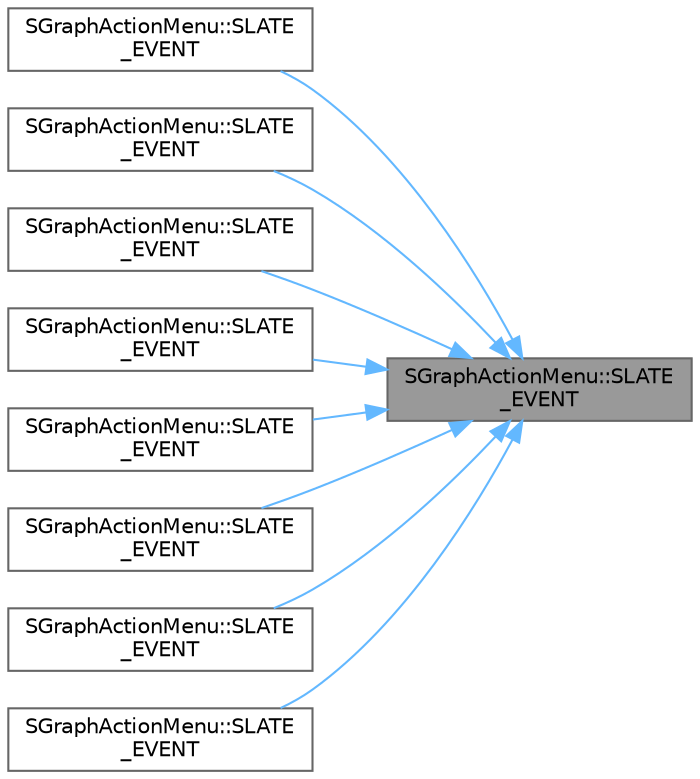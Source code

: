 digraph "SGraphActionMenu::SLATE_EVENT"
{
 // INTERACTIVE_SVG=YES
 // LATEX_PDF_SIZE
  bgcolor="transparent";
  edge [fontname=Helvetica,fontsize=10,labelfontname=Helvetica,labelfontsize=10];
  node [fontname=Helvetica,fontsize=10,shape=box,height=0.2,width=0.4];
  rankdir="RL";
  Node1 [id="Node000001",label="SGraphActionMenu::SLATE\l_EVENT",height=0.2,width=0.4,color="gray40", fillcolor="grey60", style="filled", fontcolor="black",tooltip=" "];
  Node1 -> Node2 [id="edge1_Node000001_Node000002",dir="back",color="steelblue1",style="solid",tooltip=" "];
  Node2 [id="Node000002",label="SGraphActionMenu::SLATE\l_EVENT",height=0.2,width=0.4,color="grey40", fillcolor="white", style="filled",URL="$d7/dc8/classSGraphActionMenu.html#a2cae60942c6296d993504211b097ed62",tooltip=" "];
  Node1 -> Node3 [id="edge2_Node000001_Node000003",dir="back",color="steelblue1",style="solid",tooltip=" "];
  Node3 [id="Node000003",label="SGraphActionMenu::SLATE\l_EVENT",height=0.2,width=0.4,color="grey40", fillcolor="white", style="filled",URL="$d7/dc8/classSGraphActionMenu.html#a6b530982bfe24d81e0f82a75668bc97a",tooltip=" "];
  Node1 -> Node4 [id="edge3_Node000001_Node000004",dir="back",color="steelblue1",style="solid",tooltip=" "];
  Node4 [id="Node000004",label="SGraphActionMenu::SLATE\l_EVENT",height=0.2,width=0.4,color="grey40", fillcolor="white", style="filled",URL="$d7/dc8/classSGraphActionMenu.html#a7ccc22e978c82ba59102f78b1e648eb6",tooltip=" "];
  Node1 -> Node5 [id="edge4_Node000001_Node000005",dir="back",color="steelblue1",style="solid",tooltip=" "];
  Node5 [id="Node000005",label="SGraphActionMenu::SLATE\l_EVENT",height=0.2,width=0.4,color="grey40", fillcolor="white", style="filled",URL="$d7/dc8/classSGraphActionMenu.html#adfe8d6e4c634c4d558cc60c45ab2d729",tooltip=" "];
  Node1 -> Node6 [id="edge5_Node000001_Node000006",dir="back",color="steelblue1",style="solid",tooltip=" "];
  Node6 [id="Node000006",label="SGraphActionMenu::SLATE\l_EVENT",height=0.2,width=0.4,color="grey40", fillcolor="white", style="filled",URL="$d7/dc8/classSGraphActionMenu.html#af4269381a9f128f936ab06f6c992b26e",tooltip=" "];
  Node1 -> Node7 [id="edge6_Node000001_Node000007",dir="back",color="steelblue1",style="solid",tooltip=" "];
  Node7 [id="Node000007",label="SGraphActionMenu::SLATE\l_EVENT",height=0.2,width=0.4,color="grey40", fillcolor="white", style="filled",URL="$d7/dc8/classSGraphActionMenu.html#a39f7db0e3b4945cceb55735601d369bf",tooltip=" "];
  Node1 -> Node8 [id="edge7_Node000001_Node000008",dir="back",color="steelblue1",style="solid",tooltip=" "];
  Node8 [id="Node000008",label="SGraphActionMenu::SLATE\l_EVENT",height=0.2,width=0.4,color="grey40", fillcolor="white", style="filled",URL="$d7/dc8/classSGraphActionMenu.html#a75f01aee5fb75dd6a1bd4a4ac5e6805d",tooltip=" "];
  Node1 -> Node9 [id="edge8_Node000001_Node000009",dir="back",color="steelblue1",style="solid",tooltip=" "];
  Node9 [id="Node000009",label="SGraphActionMenu::SLATE\l_EVENT",height=0.2,width=0.4,color="grey40", fillcolor="white", style="filled",URL="$d7/dc8/classSGraphActionMenu.html#ac54702db58a35c2b13b292eddc5f1b36",tooltip=" "];
}
